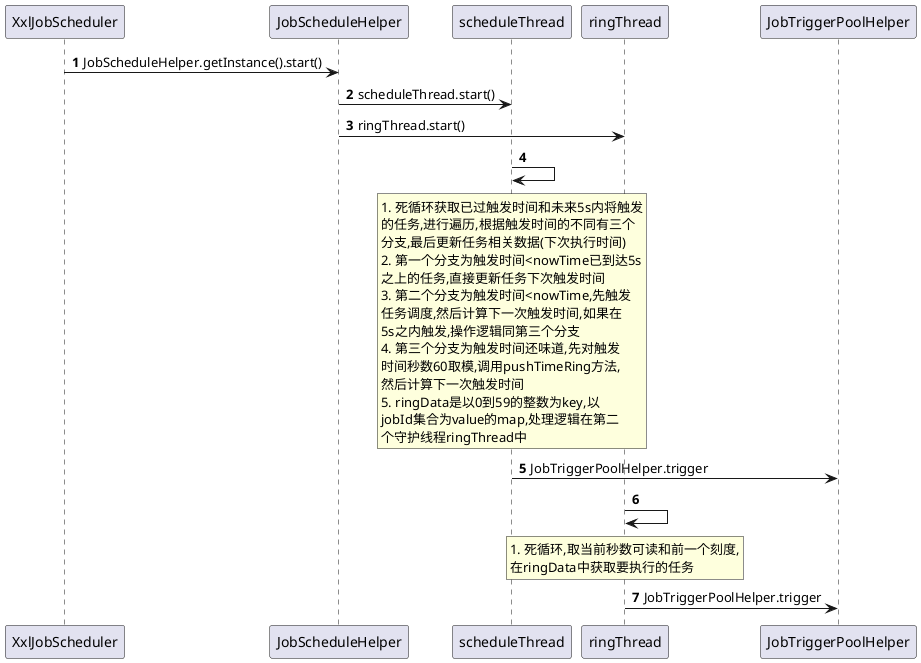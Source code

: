 @startuml
'https://plantuml.com/sequence-diagram

autonumber

XxlJobScheduler -> JobScheduleHelper: JobScheduleHelper.getInstance().start()
JobScheduleHelper -> scheduleThread: scheduleThread.start()
JobScheduleHelper -> ringThread: ringThread.start()
scheduleThread -> scheduleThread:
rnote over scheduleThread
1. 死循环获取已过触发时间和未来5s内将触发
的任务,进行遍历,根据触发时间的不同有三个
分支,最后更新任务相关数据(下次执行时间)
2. 第一个分支为触发时间<nowTime已到达5s
之上的任务,直接更新任务下次触发时间
3. 第二个分支为触发时间<nowTime,先触发
任务调度,然后计算下一次触发时间,如果在
5s之内触发,操作逻辑同第三个分支
4. 第三个分支为触发时间还味道,先对触发
时间秒数60取模,调用pushTimeRing方法,
然后计算下一次触发时间
5. ringData是以0到59的整数为key,以
jobId集合为value的map,处理逻辑在第二
个守护线程ringThread中
endrnote
scheduleThread ->  JobTriggerPoolHelper: JobTriggerPoolHelper.trigger
ringThread -> ringThread:
rnote over ringThread
1. 死循环,取当前秒数可读和前一个刻度,
在ringData中获取要执行的任务
endrnote
ringThread ->  JobTriggerPoolHelper: JobTriggerPoolHelper.trigger

@enduml